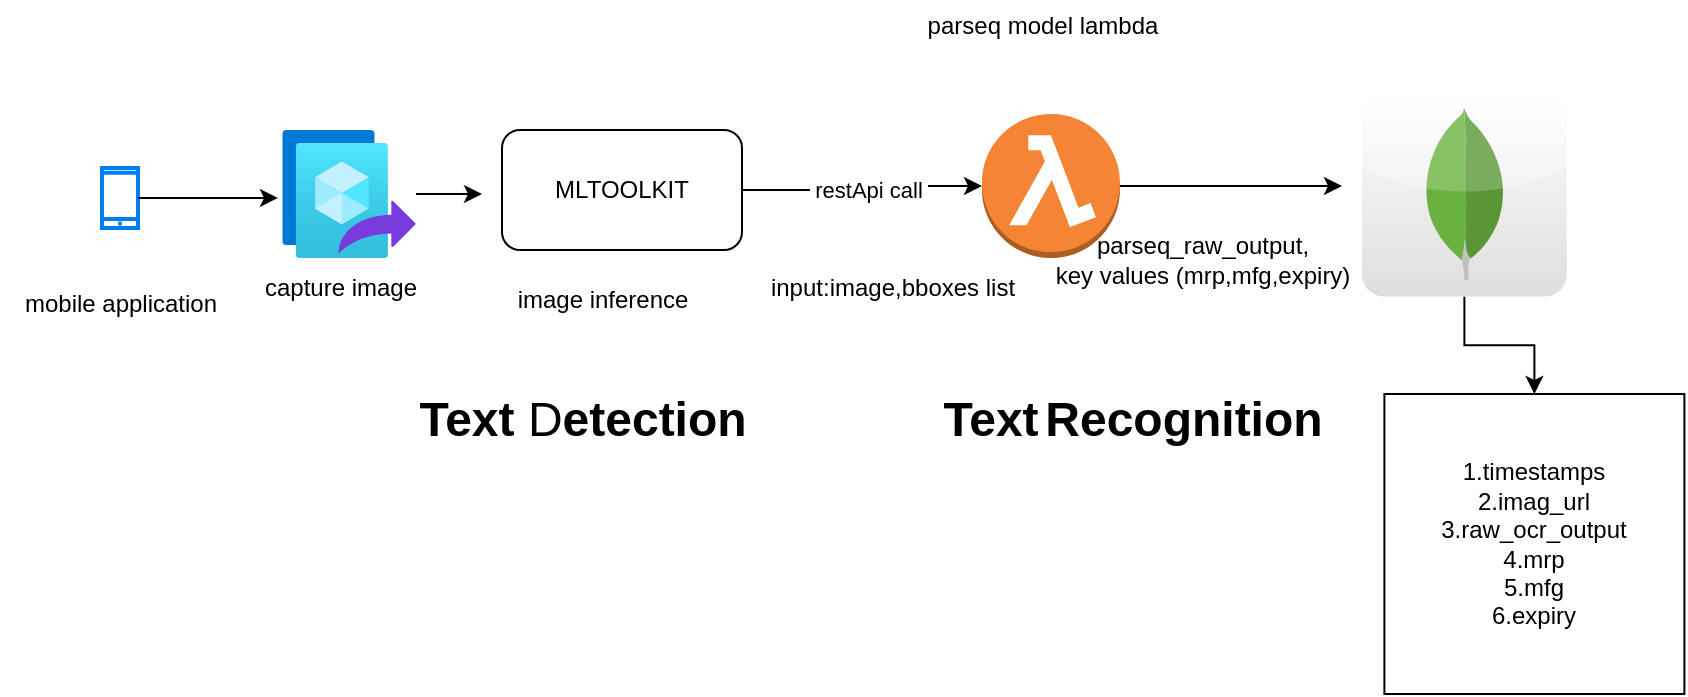 <mxfile version="24.7.16">
  <diagram name="Page-1" id="KqelIy7lOdvdBk0NpDD2">
    <mxGraphModel dx="954" dy="646" grid="1" gridSize="10" guides="1" tooltips="1" connect="1" arrows="1" fold="1" page="1" pageScale="1" pageWidth="827" pageHeight="1169" math="0" shadow="0">
      <root>
        <mxCell id="0" />
        <mxCell id="1" parent="0" />
        <mxCell id="kP52DirZTLCLXnZw8Wdn-37" style="edgeStyle=orthogonalEdgeStyle;rounded=0;orthogonalLoop=1;jettySize=auto;html=1;" edge="1" parent="1" source="kP52DirZTLCLXnZw8Wdn-1">
          <mxGeometry relative="1" as="geometry">
            <mxPoint x="260" y="280" as="targetPoint" />
          </mxGeometry>
        </mxCell>
        <mxCell id="kP52DirZTLCLXnZw8Wdn-1" value="" style="image;aspect=fixed;html=1;points=[];align=center;fontSize=12;image=img/lib/azure2/compute/Image_Versions.svg;" vertex="1" parent="1">
          <mxGeometry x="160" y="248" width="67" height="64" as="geometry" />
        </mxCell>
        <mxCell id="kP52DirZTLCLXnZw8Wdn-2" value="" style="html=1;verticalLabelPosition=bottom;align=center;labelBackgroundColor=#ffffff;verticalAlign=top;strokeWidth=2;strokeColor=#0080F0;shadow=0;dashed=0;shape=mxgraph.ios7.icons.smartphone;" vertex="1" parent="1">
          <mxGeometry x="70" y="267" width="18" height="30" as="geometry" />
        </mxCell>
        <mxCell id="kP52DirZTLCLXnZw8Wdn-4" value="MLTOOLKIT" style="rounded=1;whiteSpace=wrap;html=1;" vertex="1" parent="1">
          <mxGeometry x="270" y="248" width="120" height="60" as="geometry" />
        </mxCell>
        <mxCell id="kP52DirZTLCLXnZw8Wdn-7" value="mobile application" style="text;html=1;align=center;verticalAlign=middle;resizable=0;points=[];autosize=1;strokeColor=none;fillColor=none;" vertex="1" parent="1">
          <mxGeometry x="19" y="320" width="120" height="30" as="geometry" />
        </mxCell>
        <mxCell id="kP52DirZTLCLXnZw8Wdn-8" value="capture image" style="text;html=1;align=center;verticalAlign=middle;resizable=0;points=[];autosize=1;strokeColor=none;fillColor=none;" vertex="1" parent="1">
          <mxGeometry x="139" y="312" width="100" height="30" as="geometry" />
        </mxCell>
        <mxCell id="kP52DirZTLCLXnZw8Wdn-9" value="image inference" style="text;html=1;align=center;verticalAlign=middle;resizable=0;points=[];autosize=1;strokeColor=none;fillColor=none;" vertex="1" parent="1">
          <mxGeometry x="265" y="318" width="110" height="30" as="geometry" />
        </mxCell>
        <mxCell id="kP52DirZTLCLXnZw8Wdn-27" style="edgeStyle=orthogonalEdgeStyle;rounded=0;orthogonalLoop=1;jettySize=auto;html=1;" edge="1" parent="1" source="kP52DirZTLCLXnZw8Wdn-10">
          <mxGeometry relative="1" as="geometry">
            <mxPoint x="690" y="276" as="targetPoint" />
          </mxGeometry>
        </mxCell>
        <mxCell id="kP52DirZTLCLXnZw8Wdn-10" value="" style="outlineConnect=0;dashed=0;verticalLabelPosition=bottom;verticalAlign=top;align=center;html=1;shape=mxgraph.aws3.lambda_function;fillColor=#F58534;gradientColor=none;" vertex="1" parent="1">
          <mxGeometry x="510" y="240" width="69" height="72" as="geometry" />
        </mxCell>
        <mxCell id="kP52DirZTLCLXnZw8Wdn-11" style="edgeStyle=orthogonalEdgeStyle;rounded=0;orthogonalLoop=1;jettySize=auto;html=1;entryX=0;entryY=0.5;entryDx=0;entryDy=0;entryPerimeter=0;" edge="1" parent="1" source="kP52DirZTLCLXnZw8Wdn-4" target="kP52DirZTLCLXnZw8Wdn-10">
          <mxGeometry relative="1" as="geometry" />
        </mxCell>
        <mxCell id="kP52DirZTLCLXnZw8Wdn-13" value="&amp;nbsp;restApi call&amp;nbsp;" style="edgeLabel;html=1;align=center;verticalAlign=middle;resizable=0;points=[];" vertex="1" connectable="0" parent="kP52DirZTLCLXnZw8Wdn-11">
          <mxGeometry x="0.066" y="-2" relative="1" as="geometry">
            <mxPoint as="offset" />
          </mxGeometry>
        </mxCell>
        <mxCell id="kP52DirZTLCLXnZw8Wdn-14" value="input:image,bboxes list" style="text;html=1;align=center;verticalAlign=middle;resizable=0;points=[];autosize=1;strokeColor=none;fillColor=none;" vertex="1" parent="1">
          <mxGeometry x="390" y="312" width="150" height="30" as="geometry" />
        </mxCell>
        <mxCell id="kP52DirZTLCLXnZw8Wdn-15" value="parseq model lambda&lt;div&gt;&lt;br&gt;&lt;/div&gt;" style="text;html=1;align=center;verticalAlign=middle;resizable=0;points=[];autosize=1;strokeColor=none;fillColor=none;" vertex="1" parent="1">
          <mxGeometry x="470" y="183" width="140" height="40" as="geometry" />
        </mxCell>
        <mxCell id="kP52DirZTLCLXnZw8Wdn-33" value="" style="edgeStyle=orthogonalEdgeStyle;rounded=0;orthogonalLoop=1;jettySize=auto;html=1;" edge="1" parent="1" source="kP52DirZTLCLXnZw8Wdn-26" target="kP52DirZTLCLXnZw8Wdn-32">
          <mxGeometry relative="1" as="geometry" />
        </mxCell>
        <mxCell id="kP52DirZTLCLXnZw8Wdn-26" value="" style="dashed=0;outlineConnect=0;html=1;align=center;labelPosition=center;verticalLabelPosition=bottom;verticalAlign=top;shape=mxgraph.webicons.mongodb;gradientColor=#DFDEDE" vertex="1" parent="1">
          <mxGeometry x="700" y="228.8" width="102.4" height="102.4" as="geometry" />
        </mxCell>
        <mxCell id="kP52DirZTLCLXnZw8Wdn-28" value="parseq_raw_output,&lt;br&gt;key values (mrp,mfg,expiry)" style="text;html=1;align=center;verticalAlign=middle;resizable=0;points=[];autosize=1;strokeColor=none;fillColor=none;" vertex="1" parent="1">
          <mxGeometry x="535" y="293" width="170" height="40" as="geometry" />
        </mxCell>
        <mxCell id="kP52DirZTLCLXnZw8Wdn-30" value="&lt;font style=&quot;font-size: 24px;&quot;&gt;&lt;b style=&quot;&quot;&gt;Text&lt;/b&gt;&amp;nbsp;D&lt;b style=&quot;&quot;&gt;etection&lt;/b&gt;&lt;/font&gt;" style="text;html=1;align=center;verticalAlign=middle;resizable=0;points=[];autosize=1;strokeColor=none;fillColor=none;" vertex="1" parent="1">
          <mxGeometry x="215" y="373" width="190" height="40" as="geometry" />
        </mxCell>
        <mxCell id="kP52DirZTLCLXnZw8Wdn-31" value="&lt;b&gt;&lt;font style=&quot;font-size: 24px;&quot;&gt;Text&lt;/font&gt;&lt;/b&gt; &lt;b&gt;&lt;font style=&quot;font-size: 24px;&quot;&gt;Recognition&lt;/font&gt;&lt;/b&gt;" style="text;html=1;align=center;verticalAlign=middle;resizable=0;points=[];autosize=1;strokeColor=none;fillColor=none;" vertex="1" parent="1">
          <mxGeometry x="480" y="373" width="210" height="40" as="geometry" />
        </mxCell>
        <mxCell id="kP52DirZTLCLXnZw8Wdn-32" value="1.timestamps&lt;div&gt;2.imag_url&lt;br&gt;3.raw_ocr_output&lt;br&gt;4.mrp&lt;br&gt;5.mfg&lt;br&gt;6.expiry&lt;/div&gt;" style="whiteSpace=wrap;html=1;aspect=fixed;" vertex="1" parent="1">
          <mxGeometry x="711.2" y="380" width="150" height="150" as="geometry" />
        </mxCell>
        <mxCell id="kP52DirZTLCLXnZw8Wdn-36" style="edgeStyle=orthogonalEdgeStyle;rounded=0;orthogonalLoop=1;jettySize=auto;html=1;entryX=-0.03;entryY=0.531;entryDx=0;entryDy=0;entryPerimeter=0;" edge="1" parent="1" source="kP52DirZTLCLXnZw8Wdn-2" target="kP52DirZTLCLXnZw8Wdn-1">
          <mxGeometry relative="1" as="geometry" />
        </mxCell>
      </root>
    </mxGraphModel>
  </diagram>
</mxfile>

